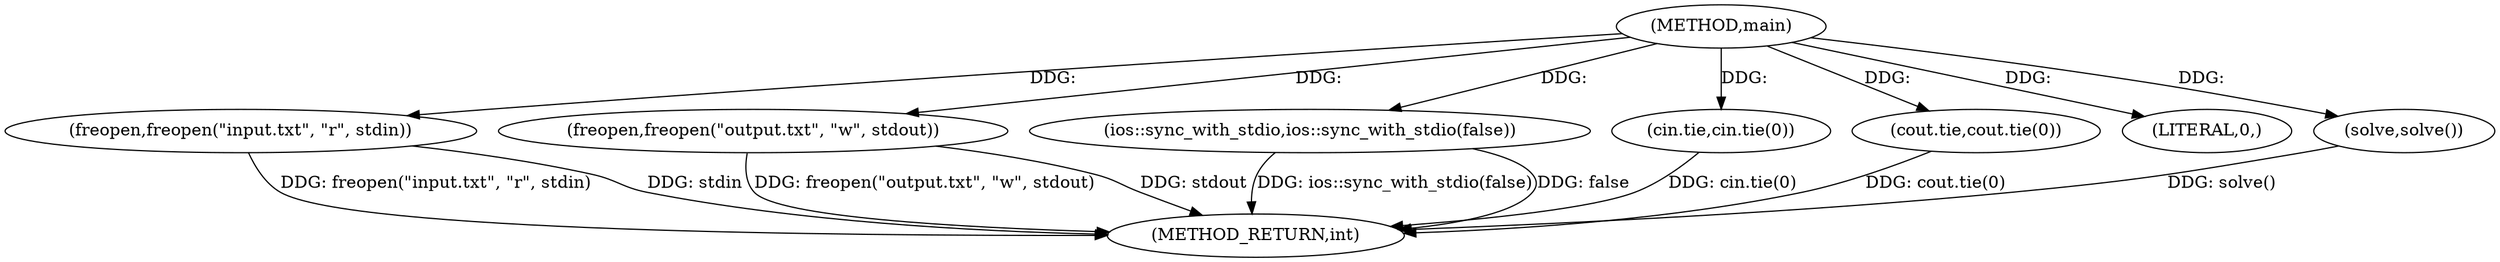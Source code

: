 digraph "main" {  
"1000283" [label = "(METHOD,main)" ]
"1000302" [label = "(METHOD_RETURN,int)" ]
"1000285" [label = "(freopen,freopen(\"input.txt\", \"r\", stdin))" ]
"1000289" [label = "(freopen,freopen(\"output.txt\", \"w\", stdout))" ]
"1000293" [label = "(ios::sync_with_stdio,ios::sync_with_stdio(false))" ]
"1000295" [label = "(cin.tie,cin.tie(0))" ]
"1000297" [label = "(cout.tie,cout.tie(0))" ]
"1000301" [label = "(LITERAL,0,)" ]
"1000300" [label = "(solve,solve())" ]
  "1000285" -> "1000302"  [ label = "DDG: freopen(\"input.txt\", \"r\", stdin)"] 
  "1000289" -> "1000302"  [ label = "DDG: freopen(\"output.txt\", \"w\", stdout)"] 
  "1000293" -> "1000302"  [ label = "DDG: ios::sync_with_stdio(false)"] 
  "1000295" -> "1000302"  [ label = "DDG: cin.tie(0)"] 
  "1000297" -> "1000302"  [ label = "DDG: cout.tie(0)"] 
  "1000300" -> "1000302"  [ label = "DDG: solve()"] 
  "1000285" -> "1000302"  [ label = "DDG: stdin"] 
  "1000289" -> "1000302"  [ label = "DDG: stdout"] 
  "1000293" -> "1000302"  [ label = "DDG: false"] 
  "1000283" -> "1000301"  [ label = "DDG: "] 
  "1000283" -> "1000285"  [ label = "DDG: "] 
  "1000283" -> "1000289"  [ label = "DDG: "] 
  "1000283" -> "1000293"  [ label = "DDG: "] 
  "1000283" -> "1000295"  [ label = "DDG: "] 
  "1000283" -> "1000297"  [ label = "DDG: "] 
  "1000283" -> "1000300"  [ label = "DDG: "] 
}
